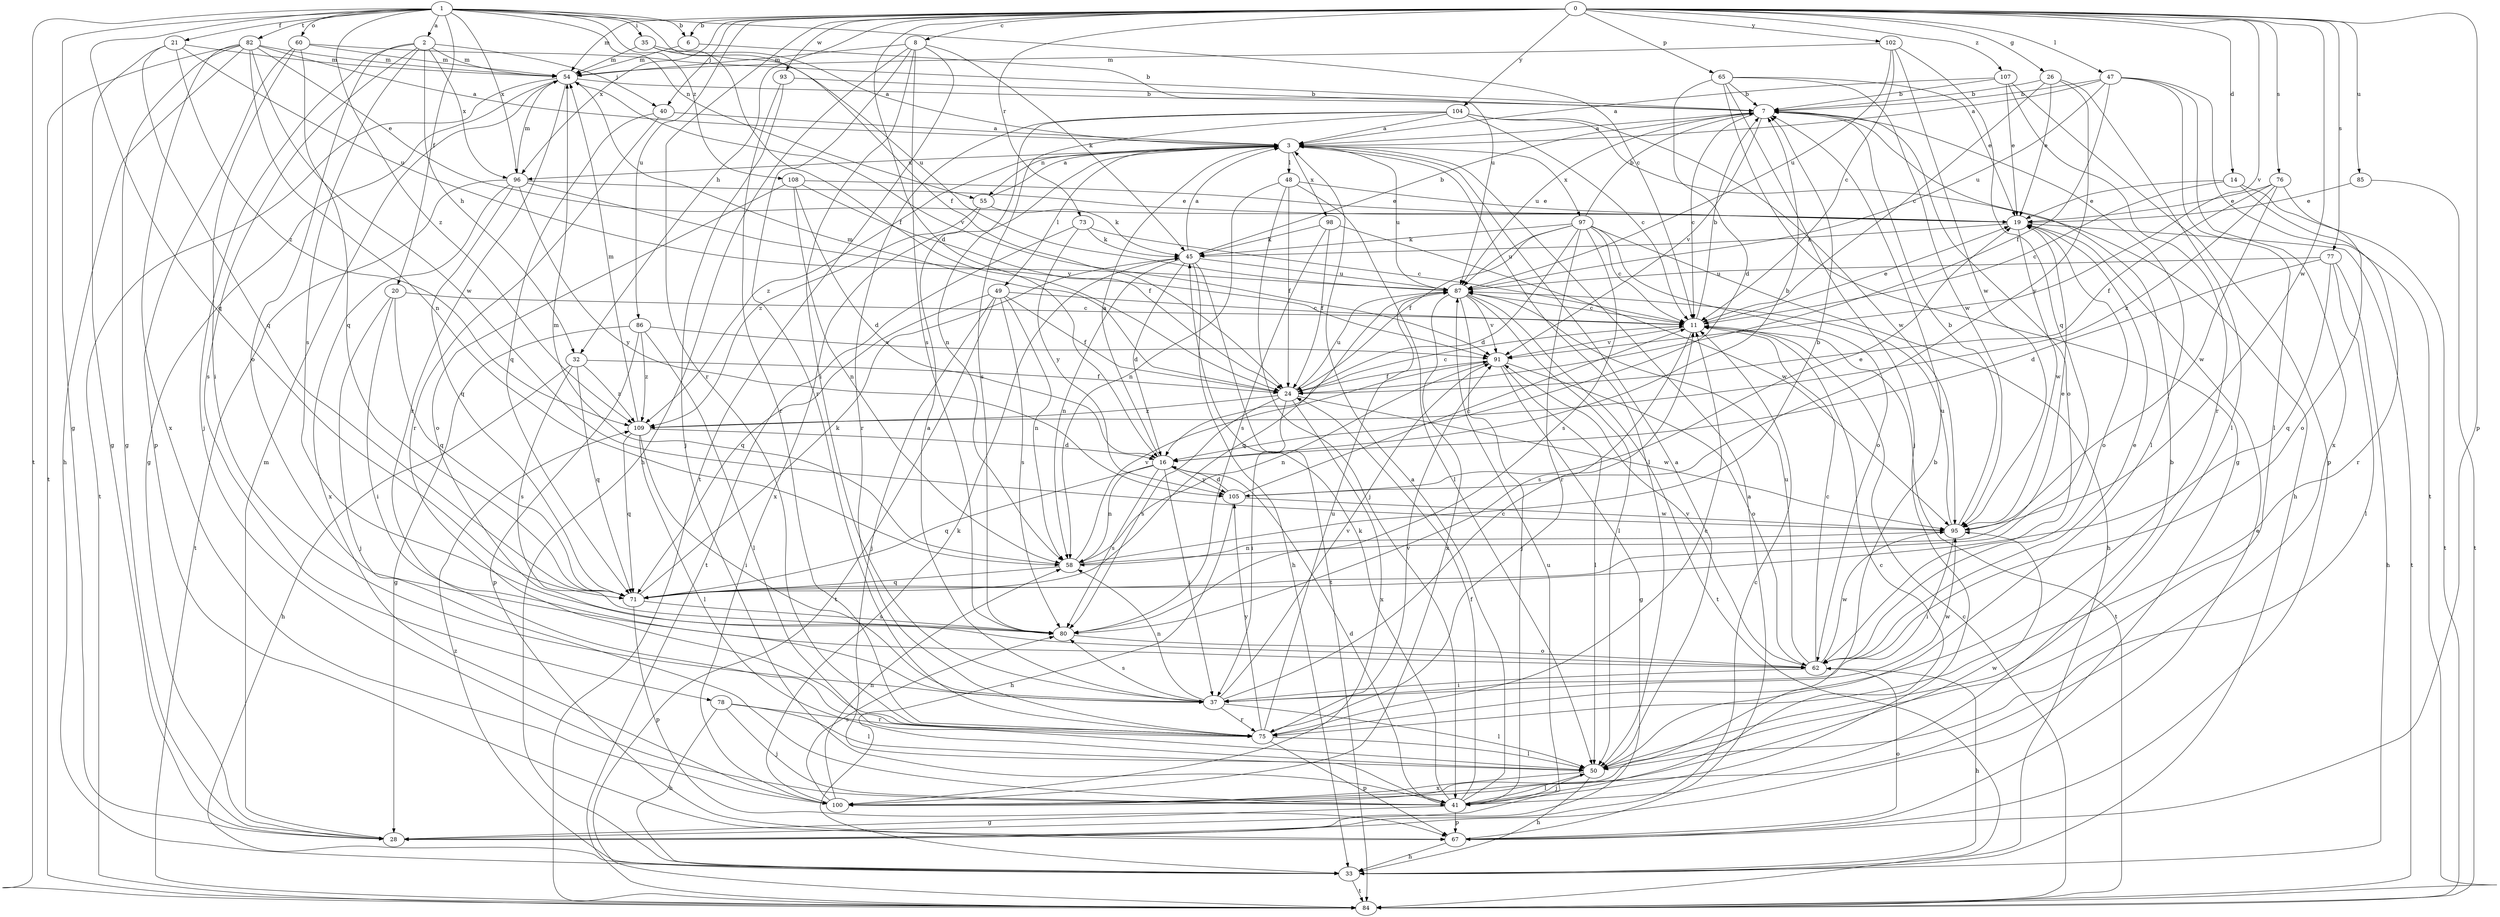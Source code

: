 strict digraph  {
0;
1;
2;
3;
6;
7;
8;
11;
14;
16;
19;
20;
21;
24;
26;
28;
32;
33;
35;
37;
40;
41;
45;
47;
48;
49;
50;
54;
55;
58;
60;
62;
65;
67;
71;
73;
75;
76;
77;
78;
80;
82;
84;
85;
86;
87;
91;
93;
95;
96;
97;
98;
100;
102;
104;
105;
107;
108;
109;
0 -> 6  [label=b];
0 -> 8  [label=c];
0 -> 14  [label=d];
0 -> 16  [label=d];
0 -> 26  [label=g];
0 -> 32  [label=h];
0 -> 40  [label=j];
0 -> 47  [label=l];
0 -> 54  [label=m];
0 -> 65  [label=p];
0 -> 67  [label=p];
0 -> 73  [label=r];
0 -> 75  [label=r];
0 -> 76  [label=s];
0 -> 77  [label=s];
0 -> 85  [label=u];
0 -> 86  [label=u];
0 -> 91  [label=v];
0 -> 93  [label=w];
0 -> 95  [label=w];
0 -> 96  [label=x];
0 -> 102  [label=y];
0 -> 104  [label=y];
0 -> 107  [label=z];
1 -> 2  [label=a];
1 -> 6  [label=b];
1 -> 11  [label=c];
1 -> 20  [label=f];
1 -> 21  [label=f];
1 -> 24  [label=f];
1 -> 28  [label=g];
1 -> 35  [label=i];
1 -> 55  [label=n];
1 -> 60  [label=o];
1 -> 71  [label=q];
1 -> 82  [label=t];
1 -> 84  [label=t];
1 -> 96  [label=x];
1 -> 108  [label=z];
1 -> 109  [label=z];
2 -> 32  [label=h];
2 -> 40  [label=j];
2 -> 41  [label=j];
2 -> 54  [label=m];
2 -> 62  [label=o];
2 -> 78  [label=s];
2 -> 80  [label=s];
2 -> 96  [label=x];
3 -> 48  [label=l];
3 -> 49  [label=l];
3 -> 50  [label=l];
3 -> 55  [label=n];
3 -> 87  [label=u];
3 -> 96  [label=x];
3 -> 97  [label=x];
3 -> 98  [label=x];
3 -> 109  [label=z];
6 -> 54  [label=m];
6 -> 87  [label=u];
7 -> 3  [label=a];
7 -> 11  [label=c];
7 -> 50  [label=l];
7 -> 62  [label=o];
7 -> 87  [label=u];
7 -> 91  [label=v];
8 -> 33  [label=h];
8 -> 37  [label=i];
8 -> 45  [label=k];
8 -> 54  [label=m];
8 -> 75  [label=r];
8 -> 80  [label=s];
8 -> 84  [label=t];
11 -> 7  [label=b];
11 -> 19  [label=e];
11 -> 80  [label=s];
11 -> 84  [label=t];
11 -> 91  [label=v];
14 -> 11  [label=c];
14 -> 19  [label=e];
14 -> 75  [label=r];
14 -> 84  [label=t];
16 -> 3  [label=a];
16 -> 7  [label=b];
16 -> 37  [label=i];
16 -> 58  [label=n];
16 -> 71  [label=q];
16 -> 80  [label=s];
16 -> 105  [label=y];
19 -> 45  [label=k];
19 -> 62  [label=o];
19 -> 84  [label=t];
19 -> 95  [label=w];
20 -> 11  [label=c];
20 -> 37  [label=i];
20 -> 41  [label=j];
20 -> 71  [label=q];
21 -> 28  [label=g];
21 -> 54  [label=m];
21 -> 71  [label=q];
21 -> 87  [label=u];
21 -> 109  [label=z];
24 -> 11  [label=c];
24 -> 37  [label=i];
24 -> 54  [label=m];
24 -> 80  [label=s];
24 -> 87  [label=u];
24 -> 95  [label=w];
24 -> 100  [label=x];
24 -> 109  [label=z];
26 -> 7  [label=b];
26 -> 11  [label=c];
26 -> 19  [label=e];
26 -> 50  [label=l];
26 -> 105  [label=y];
28 -> 11  [label=c];
28 -> 54  [label=m];
28 -> 87  [label=u];
32 -> 24  [label=f];
32 -> 33  [label=h];
32 -> 71  [label=q];
32 -> 80  [label=s];
32 -> 109  [label=z];
33 -> 84  [label=t];
33 -> 109  [label=z];
35 -> 3  [label=a];
35 -> 24  [label=f];
35 -> 54  [label=m];
35 -> 87  [label=u];
37 -> 3  [label=a];
37 -> 11  [label=c];
37 -> 50  [label=l];
37 -> 58  [label=n];
37 -> 75  [label=r];
37 -> 80  [label=s];
37 -> 91  [label=v];
37 -> 95  [label=w];
40 -> 3  [label=a];
40 -> 71  [label=q];
40 -> 75  [label=r];
41 -> 3  [label=a];
41 -> 7  [label=b];
41 -> 11  [label=c];
41 -> 16  [label=d];
41 -> 24  [label=f];
41 -> 28  [label=g];
41 -> 45  [label=k];
41 -> 50  [label=l];
41 -> 67  [label=p];
45 -> 3  [label=a];
45 -> 7  [label=b];
45 -> 16  [label=d];
45 -> 33  [label=h];
45 -> 58  [label=n];
45 -> 84  [label=t];
45 -> 87  [label=u];
47 -> 3  [label=a];
47 -> 7  [label=b];
47 -> 24  [label=f];
47 -> 50  [label=l];
47 -> 84  [label=t];
47 -> 87  [label=u];
47 -> 100  [label=x];
48 -> 19  [label=e];
48 -> 24  [label=f];
48 -> 41  [label=j];
48 -> 50  [label=l];
48 -> 58  [label=n];
49 -> 11  [label=c];
49 -> 24  [label=f];
49 -> 41  [label=j];
49 -> 58  [label=n];
49 -> 71  [label=q];
49 -> 80  [label=s];
49 -> 84  [label=t];
50 -> 3  [label=a];
50 -> 33  [label=h];
50 -> 41  [label=j];
50 -> 100  [label=x];
54 -> 7  [label=b];
54 -> 28  [label=g];
54 -> 75  [label=r];
54 -> 84  [label=t];
54 -> 91  [label=v];
55 -> 3  [label=a];
55 -> 45  [label=k];
55 -> 100  [label=x];
55 -> 109  [label=z];
58 -> 7  [label=b];
58 -> 19  [label=e];
58 -> 54  [label=m];
58 -> 71  [label=q];
58 -> 91  [label=v];
60 -> 7  [label=b];
60 -> 37  [label=i];
60 -> 54  [label=m];
60 -> 67  [label=p];
60 -> 71  [label=q];
62 -> 11  [label=c];
62 -> 19  [label=e];
62 -> 33  [label=h];
62 -> 37  [label=i];
62 -> 87  [label=u];
62 -> 91  [label=v];
62 -> 95  [label=w];
65 -> 7  [label=b];
65 -> 16  [label=d];
65 -> 19  [label=e];
65 -> 28  [label=g];
65 -> 41  [label=j];
65 -> 95  [label=w];
67 -> 3  [label=a];
67 -> 19  [label=e];
67 -> 33  [label=h];
67 -> 62  [label=o];
71 -> 45  [label=k];
71 -> 67  [label=p];
71 -> 80  [label=s];
73 -> 11  [label=c];
73 -> 45  [label=k];
73 -> 84  [label=t];
73 -> 105  [label=y];
75 -> 11  [label=c];
75 -> 50  [label=l];
75 -> 67  [label=p];
75 -> 87  [label=u];
75 -> 91  [label=v];
75 -> 105  [label=y];
76 -> 19  [label=e];
76 -> 24  [label=f];
76 -> 62  [label=o];
76 -> 95  [label=w];
76 -> 109  [label=z];
77 -> 16  [label=d];
77 -> 33  [label=h];
77 -> 50  [label=l];
77 -> 71  [label=q];
77 -> 87  [label=u];
78 -> 33  [label=h];
78 -> 41  [label=j];
78 -> 50  [label=l];
78 -> 75  [label=r];
80 -> 62  [label=o];
82 -> 3  [label=a];
82 -> 19  [label=e];
82 -> 28  [label=g];
82 -> 33  [label=h];
82 -> 54  [label=m];
82 -> 58  [label=n];
82 -> 84  [label=t];
82 -> 95  [label=w];
82 -> 100  [label=x];
84 -> 11  [label=c];
85 -> 19  [label=e];
85 -> 84  [label=t];
86 -> 28  [label=g];
86 -> 50  [label=l];
86 -> 67  [label=p];
86 -> 91  [label=v];
86 -> 109  [label=z];
87 -> 11  [label=c];
87 -> 41  [label=j];
87 -> 50  [label=l];
87 -> 71  [label=q];
87 -> 84  [label=t];
87 -> 91  [label=v];
87 -> 100  [label=x];
91 -> 24  [label=f];
91 -> 28  [label=g];
91 -> 50  [label=l];
91 -> 58  [label=n];
91 -> 62  [label=o];
93 -> 7  [label=b];
93 -> 41  [label=j];
93 -> 75  [label=r];
95 -> 7  [label=b];
95 -> 37  [label=i];
95 -> 58  [label=n];
95 -> 87  [label=u];
96 -> 19  [label=e];
96 -> 54  [label=m];
96 -> 71  [label=q];
96 -> 84  [label=t];
96 -> 91  [label=v];
96 -> 100  [label=x];
96 -> 105  [label=y];
97 -> 7  [label=b];
97 -> 11  [label=c];
97 -> 16  [label=d];
97 -> 24  [label=f];
97 -> 33  [label=h];
97 -> 45  [label=k];
97 -> 62  [label=o];
97 -> 75  [label=r];
97 -> 80  [label=s];
97 -> 87  [label=u];
98 -> 24  [label=f];
98 -> 45  [label=k];
98 -> 80  [label=s];
98 -> 95  [label=w];
100 -> 7  [label=b];
100 -> 45  [label=k];
100 -> 58  [label=n];
100 -> 80  [label=s];
100 -> 95  [label=w];
102 -> 11  [label=c];
102 -> 54  [label=m];
102 -> 71  [label=q];
102 -> 87  [label=u];
102 -> 95  [label=w];
104 -> 3  [label=a];
104 -> 11  [label=c];
104 -> 33  [label=h];
104 -> 58  [label=n];
104 -> 75  [label=r];
104 -> 80  [label=s];
104 -> 95  [label=w];
105 -> 11  [label=c];
105 -> 16  [label=d];
105 -> 19  [label=e];
105 -> 33  [label=h];
105 -> 95  [label=w];
107 -> 3  [label=a];
107 -> 7  [label=b];
107 -> 19  [label=e];
107 -> 67  [label=p];
107 -> 75  [label=r];
108 -> 16  [label=d];
108 -> 19  [label=e];
108 -> 24  [label=f];
108 -> 58  [label=n];
108 -> 62  [label=o];
109 -> 16  [label=d];
109 -> 37  [label=i];
109 -> 50  [label=l];
109 -> 54  [label=m];
109 -> 71  [label=q];
}
